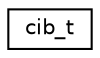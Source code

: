 digraph "Graphical Class Hierarchy"
{
 // LATEX_PDF_SIZE
  edge [fontname="Helvetica",fontsize="10",labelfontname="Helvetica",labelfontsize="10"];
  node [fontname="Helvetica",fontsize="10",shape=record];
  rankdir="LR";
  Node0 [label="cib_t",height=0.2,width=0.4,color="black", fillcolor="white", style="filled",URL="$structcib__t.html",tooltip="circular integer buffer structure"];
}
